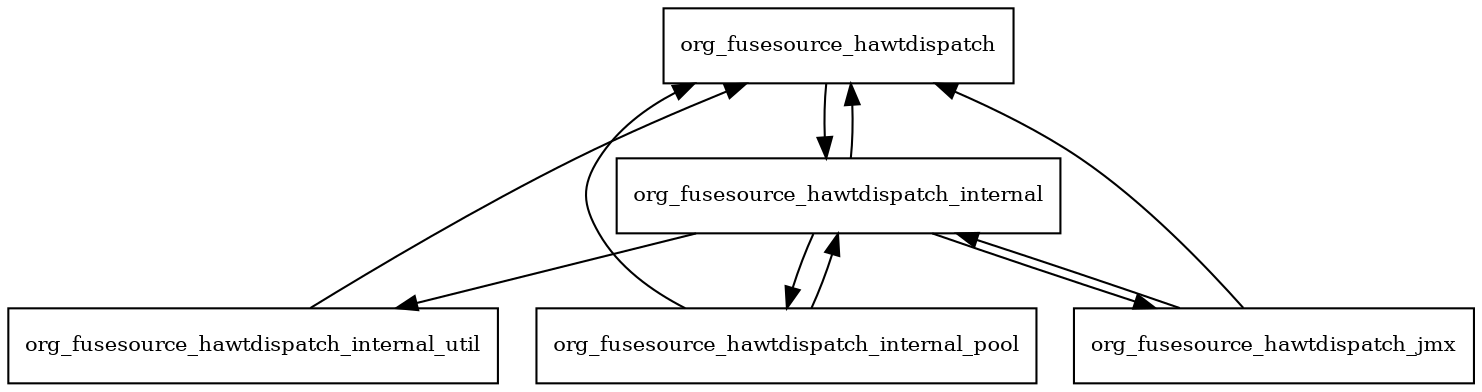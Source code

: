 digraph hawtdispatch_1_22_package_dependencies {
  node [shape = box, fontsize=10.0];
  org_fusesource_hawtdispatch -> org_fusesource_hawtdispatch_internal;
  org_fusesource_hawtdispatch_internal -> org_fusesource_hawtdispatch;
  org_fusesource_hawtdispatch_internal -> org_fusesource_hawtdispatch_internal_pool;
  org_fusesource_hawtdispatch_internal -> org_fusesource_hawtdispatch_internal_util;
  org_fusesource_hawtdispatch_internal -> org_fusesource_hawtdispatch_jmx;
  org_fusesource_hawtdispatch_internal_pool -> org_fusesource_hawtdispatch;
  org_fusesource_hawtdispatch_internal_pool -> org_fusesource_hawtdispatch_internal;
  org_fusesource_hawtdispatch_internal_util -> org_fusesource_hawtdispatch;
  org_fusesource_hawtdispatch_jmx -> org_fusesource_hawtdispatch;
  org_fusesource_hawtdispatch_jmx -> org_fusesource_hawtdispatch_internal;
}
